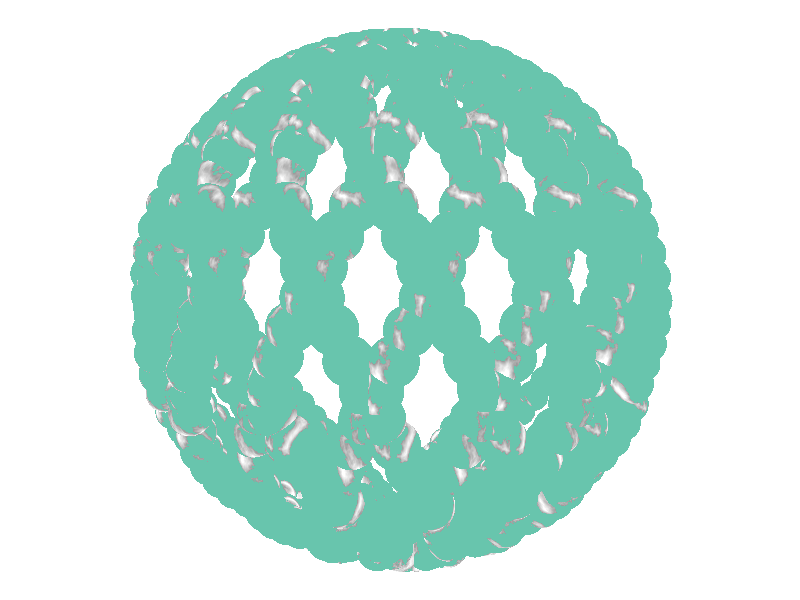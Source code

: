 #include "colors.inc"  
#include "shapes.inc"  
#include "shapes2.inc"  
#include "textures.inc"
#include "stones1.inc"

// Sky
sphere 
   { 
   <0, 0, 0>, 1
   texture 
      {
      pigment {rgb <1, 1, 1>}
      finish {ambient 1 diffuse 0}
      }
   scale 1000
   }



light_source { <1, 5, -50.0> colour White }


camera 
   {
   location  <.5,  .8, -6>
   direction <0.0, 0.0, 1.2>
   up        <0.0, 1.0, 0>
   right     <4/3, 0.0, 0>
   look_at   <0,   0,   0>
   }

#declare CountO=0;
#while (CountO < 180)

   #declare Count=0;
   #while (Count < 3.14159 * 2)
      object
         {
         sphere {<2 * sin (Count), 2 * cos(Count), 0> .15}
         texture {T_Stone18 scale <3, 3, 3>}
         rotate <0, CountO + Count * 90/3.14159, 0>
         }
//       #declare Count = Count + 3.14159/15
         #declare Count = Count + 3.14159/35;
   #end

   #declare CountO = CountO + 20;
#end

